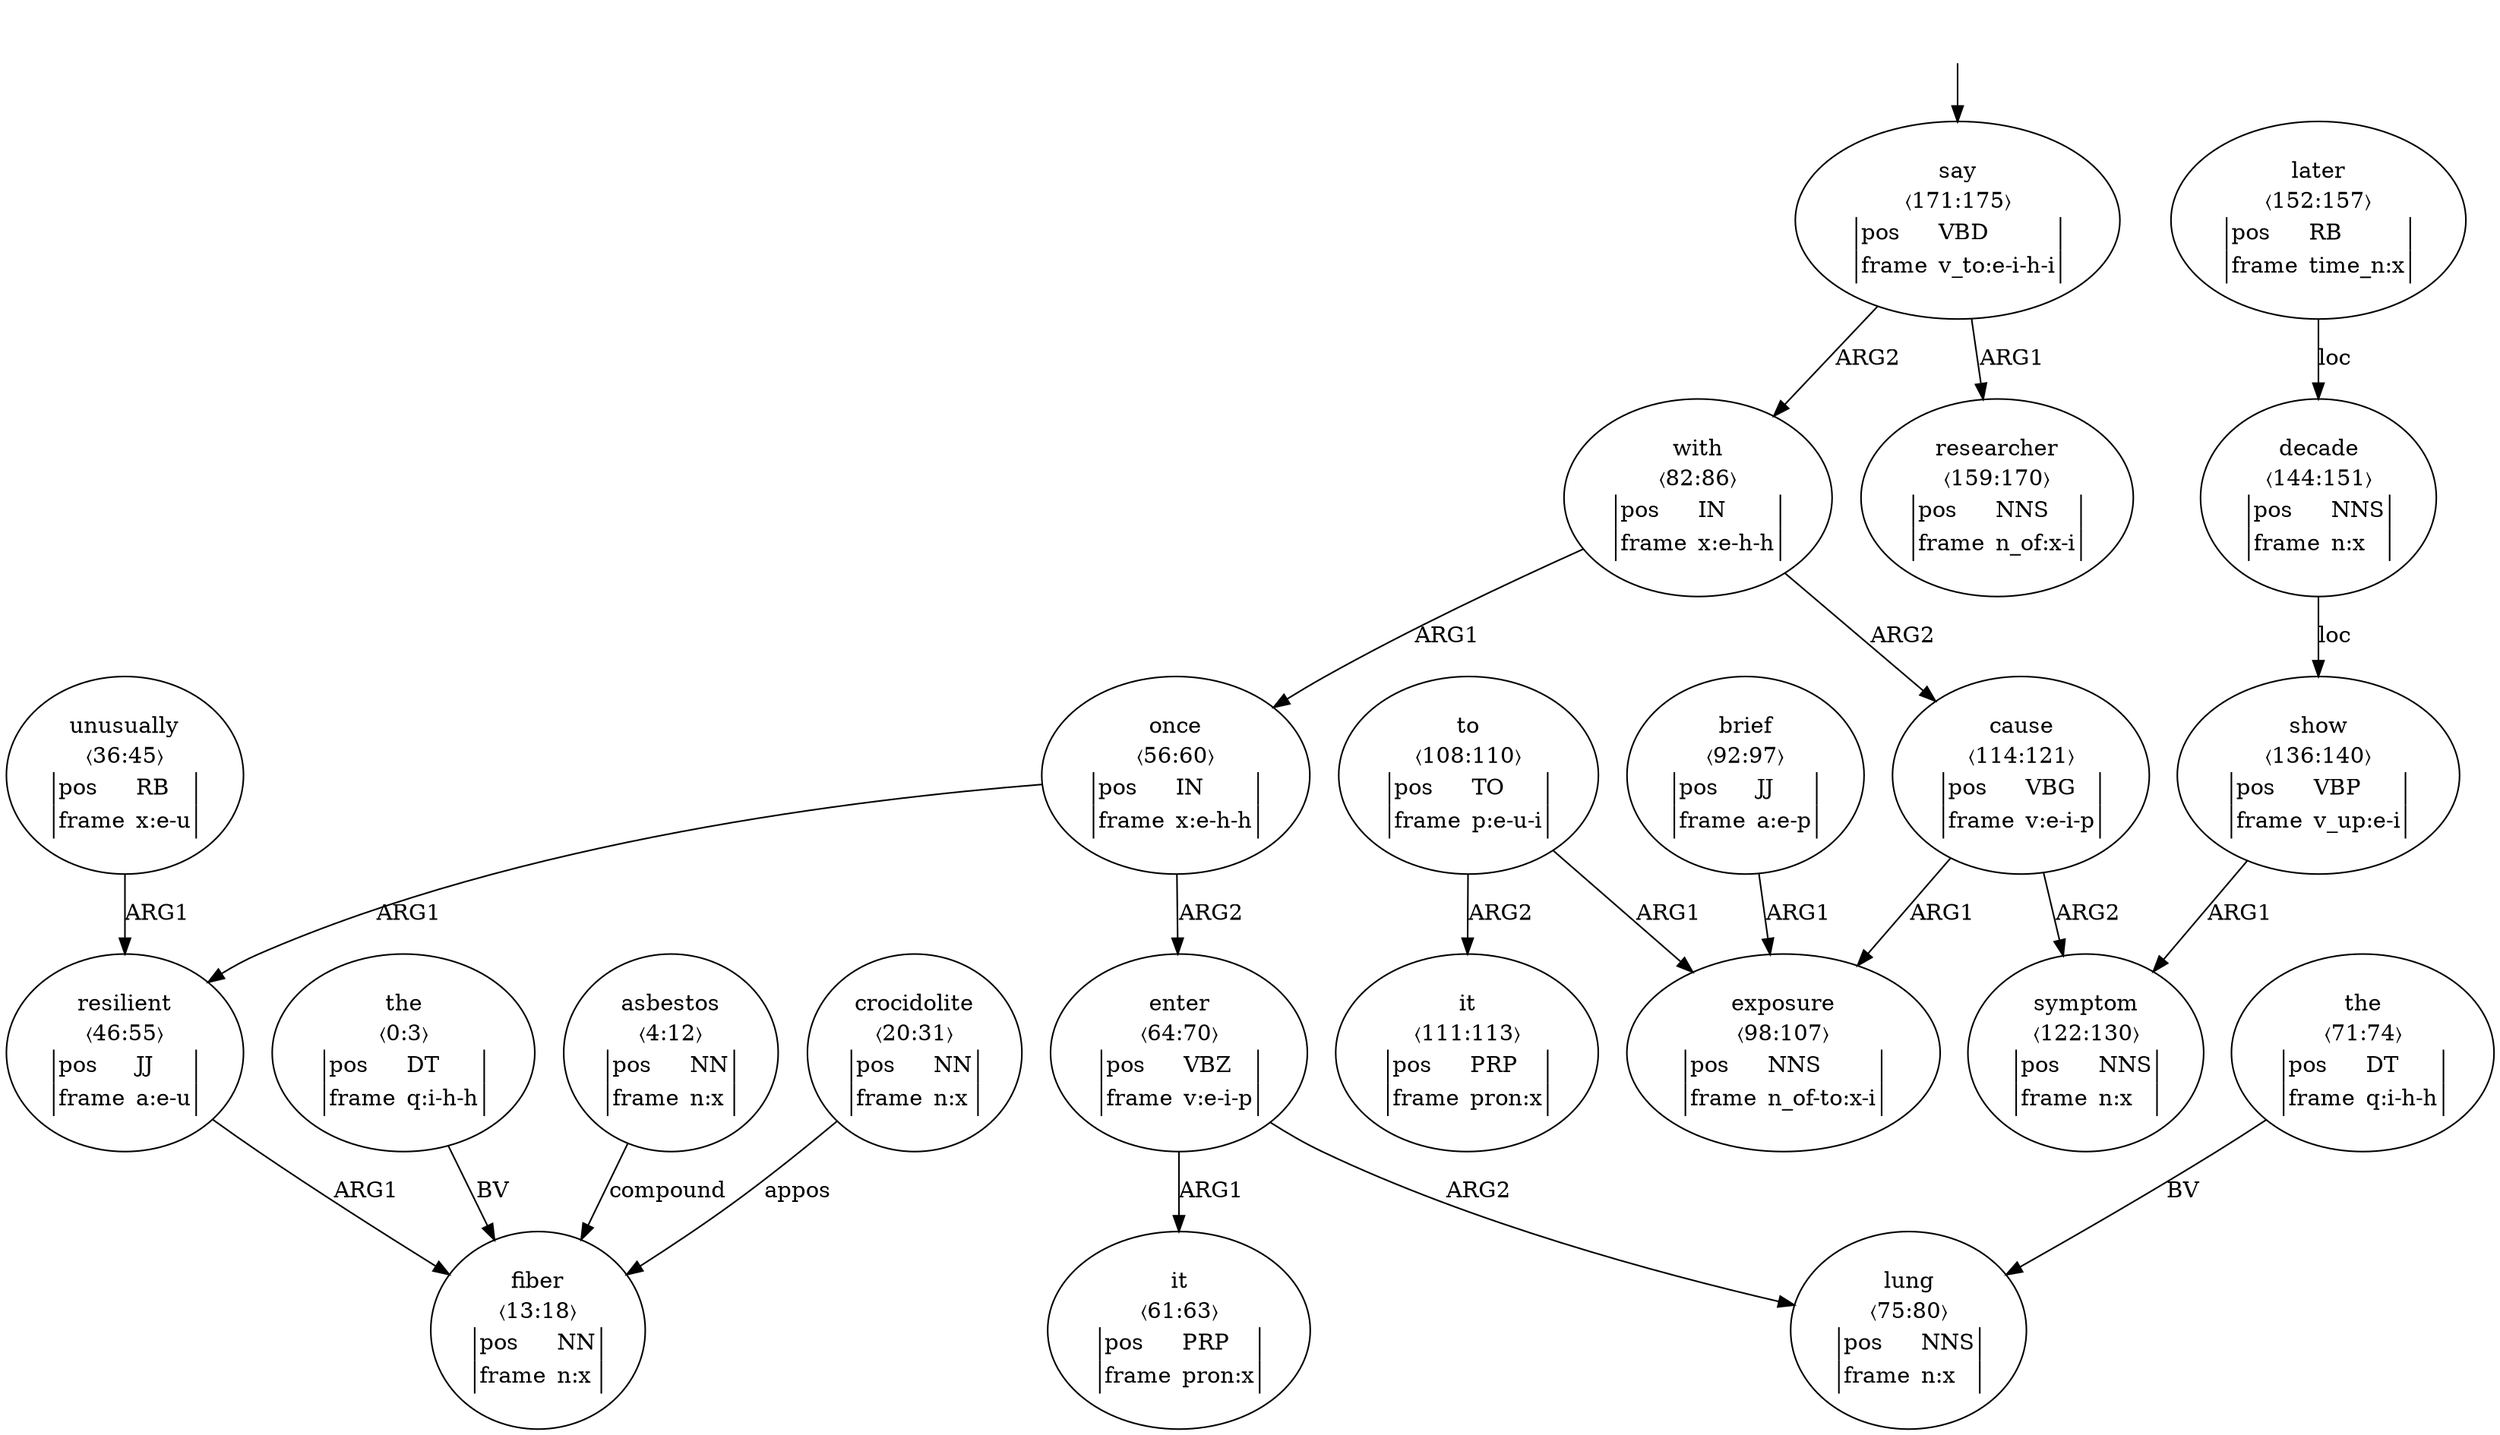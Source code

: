 digraph "20003002" {
  top [ style=invis ];
  top -> 30;
  0 [ label=<<table align="center" border="0" cellspacing="0"><tr><td colspan="2">the</td></tr><tr><td colspan="2">〈0:3〉</td></tr><tr><td sides="l" border="1" align="left">pos</td><td sides="r" border="1" align="left">DT</td></tr><tr><td sides="l" border="1" align="left">frame</td><td sides="r" border="1" align="left">q:i-h-h</td></tr></table>> ];
  1 [ label=<<table align="center" border="0" cellspacing="0"><tr><td colspan="2">asbestos</td></tr><tr><td colspan="2">〈4:12〉</td></tr><tr><td sides="l" border="1" align="left">pos</td><td sides="r" border="1" align="left">NN</td></tr><tr><td sides="l" border="1" align="left">frame</td><td sides="r" border="1" align="left">n:x</td></tr></table>> ];
  2 [ label=<<table align="center" border="0" cellspacing="0"><tr><td colspan="2">fiber</td></tr><tr><td colspan="2">〈13:18〉</td></tr><tr><td sides="l" border="1" align="left">pos</td><td sides="r" border="1" align="left">NN</td></tr><tr><td sides="l" border="1" align="left">frame</td><td sides="r" border="1" align="left">n:x</td></tr></table>> ];
  4 [ label=<<table align="center" border="0" cellspacing="0"><tr><td colspan="2">crocidolite</td></tr><tr><td colspan="2">〈20:31〉</td></tr><tr><td sides="l" border="1" align="left">pos</td><td sides="r" border="1" align="left">NN</td></tr><tr><td sides="l" border="1" align="left">frame</td><td sides="r" border="1" align="left">n:x</td></tr></table>> ];
  7 [ label=<<table align="center" border="0" cellspacing="0"><tr><td colspan="2">unusually</td></tr><tr><td colspan="2">〈36:45〉</td></tr><tr><td sides="l" border="1" align="left">pos</td><td sides="r" border="1" align="left">RB</td></tr><tr><td sides="l" border="1" align="left">frame</td><td sides="r" border="1" align="left">x:e-u</td></tr></table>> ];
  8 [ label=<<table align="center" border="0" cellspacing="0"><tr><td colspan="2">resilient</td></tr><tr><td colspan="2">〈46:55〉</td></tr><tr><td sides="l" border="1" align="left">pos</td><td sides="r" border="1" align="left">JJ</td></tr><tr><td sides="l" border="1" align="left">frame</td><td sides="r" border="1" align="left">a:e-u</td></tr></table>> ];
  9 [ label=<<table align="center" border="0" cellspacing="0"><tr><td colspan="2">once</td></tr><tr><td colspan="2">〈56:60〉</td></tr><tr><td sides="l" border="1" align="left">pos</td><td sides="r" border="1" align="left">IN</td></tr><tr><td sides="l" border="1" align="left">frame</td><td sides="r" border="1" align="left">x:e-h-h</td></tr></table>> ];
  10 [ label=<<table align="center" border="0" cellspacing="0"><tr><td colspan="2">it</td></tr><tr><td colspan="2">〈61:63〉</td></tr><tr><td sides="l" border="1" align="left">pos</td><td sides="r" border="1" align="left">PRP</td></tr><tr><td sides="l" border="1" align="left">frame</td><td sides="r" border="1" align="left">pron:x</td></tr></table>> ];
  11 [ label=<<table align="center" border="0" cellspacing="0"><tr><td colspan="2">enter</td></tr><tr><td colspan="2">〈64:70〉</td></tr><tr><td sides="l" border="1" align="left">pos</td><td sides="r" border="1" align="left">VBZ</td></tr><tr><td sides="l" border="1" align="left">frame</td><td sides="r" border="1" align="left">v:e-i-p</td></tr></table>> ];
  12 [ label=<<table align="center" border="0" cellspacing="0"><tr><td colspan="2">the</td></tr><tr><td colspan="2">〈71:74〉</td></tr><tr><td sides="l" border="1" align="left">pos</td><td sides="r" border="1" align="left">DT</td></tr><tr><td sides="l" border="1" align="left">frame</td><td sides="r" border="1" align="left">q:i-h-h</td></tr></table>> ];
  13 [ label=<<table align="center" border="0" cellspacing="0"><tr><td colspan="2">lung</td></tr><tr><td colspan="2">〈75:80〉</td></tr><tr><td sides="l" border="1" align="left">pos</td><td sides="r" border="1" align="left">NNS</td></tr><tr><td sides="l" border="1" align="left">frame</td><td sides="r" border="1" align="left">n:x</td></tr></table>> ];
  15 [ label=<<table align="center" border="0" cellspacing="0"><tr><td colspan="2">with</td></tr><tr><td colspan="2">〈82:86〉</td></tr><tr><td sides="l" border="1" align="left">pos</td><td sides="r" border="1" align="left">IN</td></tr><tr><td sides="l" border="1" align="left">frame</td><td sides="r" border="1" align="left">x:e-h-h</td></tr></table>> ];
  17 [ label=<<table align="center" border="0" cellspacing="0"><tr><td colspan="2">brief</td></tr><tr><td colspan="2">〈92:97〉</td></tr><tr><td sides="l" border="1" align="left">pos</td><td sides="r" border="1" align="left">JJ</td></tr><tr><td sides="l" border="1" align="left">frame</td><td sides="r" border="1" align="left">a:e-p</td></tr></table>> ];
  18 [ label=<<table align="center" border="0" cellspacing="0"><tr><td colspan="2">exposure</td></tr><tr><td colspan="2">〈98:107〉</td></tr><tr><td sides="l" border="1" align="left">pos</td><td sides="r" border="1" align="left">NNS</td></tr><tr><td sides="l" border="1" align="left">frame</td><td sides="r" border="1" align="left">n_of-to:x-i</td></tr></table>> ];
  19 [ label=<<table align="center" border="0" cellspacing="0"><tr><td colspan="2">to</td></tr><tr><td colspan="2">〈108:110〉</td></tr><tr><td sides="l" border="1" align="left">pos</td><td sides="r" border="1" align="left">TO</td></tr><tr><td sides="l" border="1" align="left">frame</td><td sides="r" border="1" align="left">p:e-u-i</td></tr></table>> ];
  20 [ label=<<table align="center" border="0" cellspacing="0"><tr><td colspan="2">it</td></tr><tr><td colspan="2">〈111:113〉</td></tr><tr><td sides="l" border="1" align="left">pos</td><td sides="r" border="1" align="left">PRP</td></tr><tr><td sides="l" border="1" align="left">frame</td><td sides="r" border="1" align="left">pron:x</td></tr></table>> ];
  21 [ label=<<table align="center" border="0" cellspacing="0"><tr><td colspan="2">cause</td></tr><tr><td colspan="2">〈114:121〉</td></tr><tr><td sides="l" border="1" align="left">pos</td><td sides="r" border="1" align="left">VBG</td></tr><tr><td sides="l" border="1" align="left">frame</td><td sides="r" border="1" align="left">v:e-i-p</td></tr></table>> ];
  22 [ label=<<table align="center" border="0" cellspacing="0"><tr><td colspan="2">symptom</td></tr><tr><td colspan="2">〈122:130〉</td></tr><tr><td sides="l" border="1" align="left">pos</td><td sides="r" border="1" align="left">NNS</td></tr><tr><td sides="l" border="1" align="left">frame</td><td sides="r" border="1" align="left">n:x</td></tr></table>> ];
  24 [ label=<<table align="center" border="0" cellspacing="0"><tr><td colspan="2">show</td></tr><tr><td colspan="2">〈136:140〉</td></tr><tr><td sides="l" border="1" align="left">pos</td><td sides="r" border="1" align="left">VBP</td></tr><tr><td sides="l" border="1" align="left">frame</td><td sides="r" border="1" align="left">v_up:e-i</td></tr></table>> ];
  26 [ label=<<table align="center" border="0" cellspacing="0"><tr><td colspan="2">decade</td></tr><tr><td colspan="2">〈144:151〉</td></tr><tr><td sides="l" border="1" align="left">pos</td><td sides="r" border="1" align="left">NNS</td></tr><tr><td sides="l" border="1" align="left">frame</td><td sides="r" border="1" align="left">n:x</td></tr></table>> ];
  27 [ label=<<table align="center" border="0" cellspacing="0"><tr><td colspan="2">later</td></tr><tr><td colspan="2">〈152:157〉</td></tr><tr><td sides="l" border="1" align="left">pos</td><td sides="r" border="1" align="left">RB</td></tr><tr><td sides="l" border="1" align="left">frame</td><td sides="r" border="1" align="left">time_n:x</td></tr></table>> ];
  29 [ label=<<table align="center" border="0" cellspacing="0"><tr><td colspan="2">researcher</td></tr><tr><td colspan="2">〈159:170〉</td></tr><tr><td sides="l" border="1" align="left">pos</td><td sides="r" border="1" align="left">NNS</td></tr><tr><td sides="l" border="1" align="left">frame</td><td sides="r" border="1" align="left">n_of:x-i</td></tr></table>> ];
  30 [ label=<<table align="center" border="0" cellspacing="0"><tr><td colspan="2">say</td></tr><tr><td colspan="2">〈171:175〉</td></tr><tr><td sides="l" border="1" align="left">pos</td><td sides="r" border="1" align="left">VBD</td></tr><tr><td sides="l" border="1" align="left">frame</td><td sides="r" border="1" align="left">v_to:e-i-h-i</td></tr></table>> ];
  0 -> 2 [ label="BV" ];
  24 -> 22 [ label="ARG1" ];
  30 -> 15 [ label="ARG2" ];
  19 -> 20 [ label="ARG2" ];
  1 -> 2 [ label="compound" ];
  17 -> 18 [ label="ARG1" ];
  11 -> 13 [ label="ARG2" ];
  9 -> 8 [ label="ARG1" ];
  7 -> 8 [ label="ARG1" ];
  15 -> 9 [ label="ARG1" ];
  15 -> 21 [ label="ARG2" ];
  21 -> 22 [ label="ARG2" ];
  30 -> 29 [ label="ARG1" ];
  11 -> 10 [ label="ARG1" ];
  12 -> 13 [ label="BV" ];
  19 -> 18 [ label="ARG1" ];
  26 -> 24 [ label="loc" ];
  27 -> 26 [ label="loc" ];
  8 -> 2 [ label="ARG1" ];
  21 -> 18 [ label="ARG1" ];
  4 -> 2 [ label="appos" ];
  9 -> 11 [ label="ARG2" ];
}

